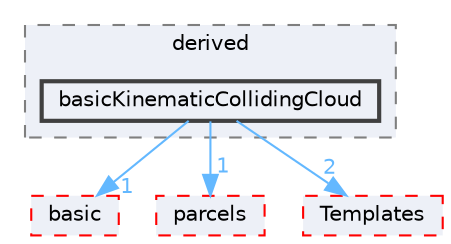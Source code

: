 digraph "src/lagrangian/intermediate/clouds/derived/basicKinematicCollidingCloud"
{
 // LATEX_PDF_SIZE
  bgcolor="transparent";
  edge [fontname=Helvetica,fontsize=10,labelfontname=Helvetica,labelfontsize=10];
  node [fontname=Helvetica,fontsize=10,shape=box,height=0.2,width=0.4];
  compound=true
  subgraph clusterdir_c6860622f4fbcabfab9cda1ac4325d83 {
    graph [ bgcolor="#edf0f7", pencolor="grey50", label="derived", fontname=Helvetica,fontsize=10 style="filled,dashed", URL="dir_c6860622f4fbcabfab9cda1ac4325d83.html",tooltip=""]
  dir_80a3927118c43d63d9d484b357213da5 [label="basicKinematicCollidingCloud", fillcolor="#edf0f7", color="grey25", style="filled,bold", URL="dir_80a3927118c43d63d9d484b357213da5.html",tooltip=""];
  }
  dir_584e0ab0901b4327f36f4285cac7f2f8 [label="basic", fillcolor="#edf0f7", color="red", style="filled,dashed", URL="dir_584e0ab0901b4327f36f4285cac7f2f8.html",tooltip=""];
  dir_b8d19ddbdf0975644e34192d6313800e [label="parcels", fillcolor="#edf0f7", color="red", style="filled,dashed", URL="dir_b8d19ddbdf0975644e34192d6313800e.html",tooltip=""];
  dir_f332ac72f0d3698ba18c2dc3cab43221 [label="Templates", fillcolor="#edf0f7", color="red", style="filled,dashed", URL="dir_f332ac72f0d3698ba18c2dc3cab43221.html",tooltip=""];
  dir_80a3927118c43d63d9d484b357213da5->dir_584e0ab0901b4327f36f4285cac7f2f8 [headlabel="1", labeldistance=1.5 headhref="dir_000227_000211.html" href="dir_000227_000211.html" color="steelblue1" fontcolor="steelblue1"];
  dir_80a3927118c43d63d9d484b357213da5->dir_b8d19ddbdf0975644e34192d6313800e [headlabel="1", labeldistance=1.5 headhref="dir_000227_002785.html" href="dir_000227_002785.html" color="steelblue1" fontcolor="steelblue1"];
  dir_80a3927118c43d63d9d484b357213da5->dir_f332ac72f0d3698ba18c2dc3cab43221 [headlabel="2", labeldistance=1.5 headhref="dir_000227_003975.html" href="dir_000227_003975.html" color="steelblue1" fontcolor="steelblue1"];
}
